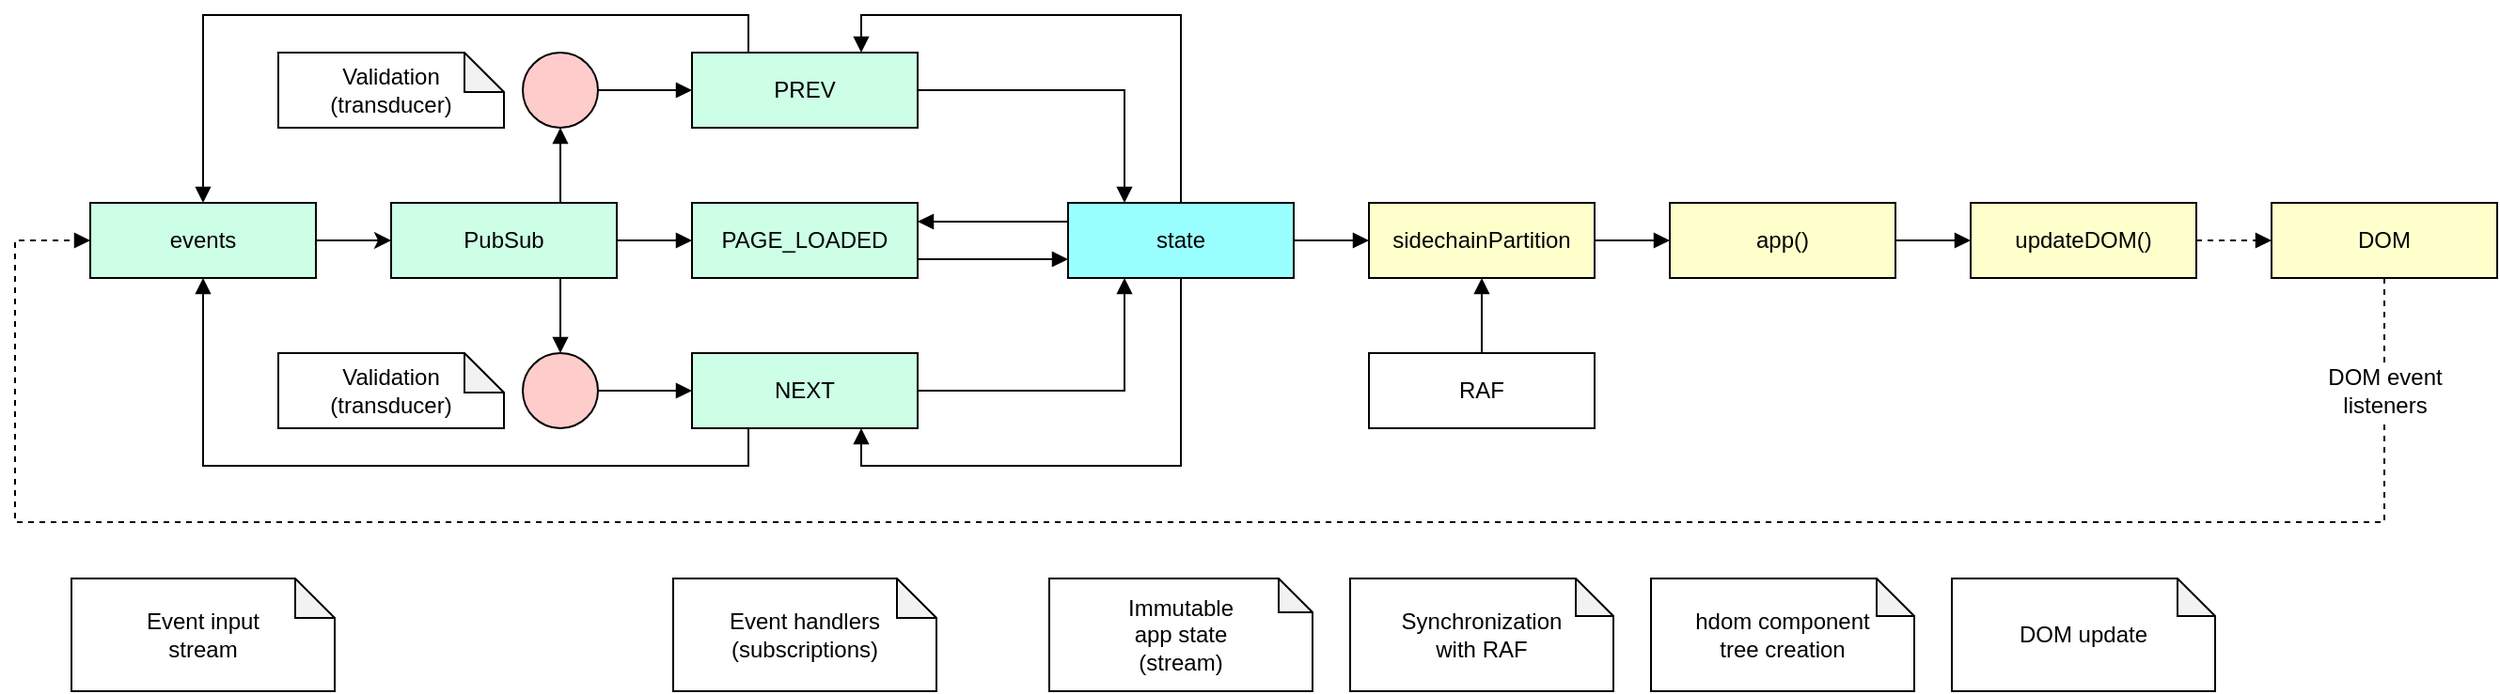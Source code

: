 <mxfile version="12.2.8" type="device" pages="1"><diagram id="Wb9GEvmt0jXfMTJuUeue" name="Page-1"><mxGraphModel dx="2742" dy="1360" grid="1" gridSize="10" guides="1" tooltips="1" connect="1" arrows="1" fold="1" page="1" pageScale="1" pageWidth="850" pageHeight="1100" math="0" shadow="0"><root><mxCell id="0"/><mxCell id="1" parent="0"/><mxCell id="v0xNbyo61Bk1Ytxns87N-11" style="edgeStyle=orthogonalEdgeStyle;rounded=0;orthogonalLoop=1;jettySize=auto;html=1;exitX=1;exitY=0.5;exitDx=0;exitDy=0;entryX=0;entryY=0.5;entryDx=0;entryDy=0;" edge="1" parent="1" source="v0xNbyo61Bk1Ytxns87N-1" target="v0xNbyo61Bk1Ytxns87N-4"><mxGeometry relative="1" as="geometry"/></mxCell><mxCell id="v0xNbyo61Bk1Ytxns87N-1" value="events" style="rounded=0;whiteSpace=wrap;html=1;fillColor=#CCFFE6;" vertex="1" parent="1"><mxGeometry x="-120" y="120" width="120" height="40" as="geometry"/></mxCell><mxCell id="v0xNbyo61Bk1Ytxns87N-15" style="edgeStyle=orthogonalEdgeStyle;rounded=0;orthogonalLoop=1;jettySize=auto;html=1;exitX=1;exitY=0.5;exitDx=0;exitDy=0;entryX=0;entryY=0.5;entryDx=0;entryDy=0;endArrow=block;endFill=1;" edge="1" parent="1" source="v0xNbyo61Bk1Ytxns87N-2" target="v0xNbyo61Bk1Ytxns87N-8"><mxGeometry relative="1" as="geometry"/></mxCell><mxCell id="v0xNbyo61Bk1Ytxns87N-19" style="edgeStyle=orthogonalEdgeStyle;rounded=0;orthogonalLoop=1;jettySize=auto;html=1;exitX=0.5;exitY=0;exitDx=0;exitDy=0;entryX=0.75;entryY=0;entryDx=0;entryDy=0;endArrow=block;endFill=1;" edge="1" parent="1" source="v0xNbyo61Bk1Ytxns87N-2" target="v0xNbyo61Bk1Ytxns87N-6"><mxGeometry relative="1" as="geometry"/></mxCell><mxCell id="v0xNbyo61Bk1Ytxns87N-28" style="edgeStyle=orthogonalEdgeStyle;rounded=0;orthogonalLoop=1;jettySize=auto;html=1;exitX=0;exitY=0.25;exitDx=0;exitDy=0;entryX=1;entryY=0.25;entryDx=0;entryDy=0;endArrow=block;endFill=1;" edge="1" parent="1" source="v0xNbyo61Bk1Ytxns87N-2" target="v0xNbyo61Bk1Ytxns87N-7"><mxGeometry relative="1" as="geometry"/></mxCell><mxCell id="v0xNbyo61Bk1Ytxns87N-31" style="edgeStyle=orthogonalEdgeStyle;rounded=0;orthogonalLoop=1;jettySize=auto;html=1;exitX=0.5;exitY=1;exitDx=0;exitDy=0;entryX=0.75;entryY=1;entryDx=0;entryDy=0;endArrow=block;endFill=1;" edge="1" parent="1" source="v0xNbyo61Bk1Ytxns87N-2" target="v0xNbyo61Bk1Ytxns87N-5"><mxGeometry relative="1" as="geometry"/></mxCell><mxCell id="v0xNbyo61Bk1Ytxns87N-2" value="state" style="rounded=0;whiteSpace=wrap;html=1;fillColor=#99FFFF;" vertex="1" parent="1"><mxGeometry x="400" y="120" width="120" height="40" as="geometry"/></mxCell><mxCell id="v0xNbyo61Bk1Ytxns87N-18" style="edgeStyle=orthogonalEdgeStyle;rounded=0;orthogonalLoop=1;jettySize=auto;html=1;exitX=0.5;exitY=0;exitDx=0;exitDy=0;entryX=0.5;entryY=1;entryDx=0;entryDy=0;endArrow=block;endFill=1;" edge="1" parent="1" source="v0xNbyo61Bk1Ytxns87N-3" target="v0xNbyo61Bk1Ytxns87N-8"><mxGeometry relative="1" as="geometry"/></mxCell><mxCell id="v0xNbyo61Bk1Ytxns87N-3" value="RAF" style="rounded=0;whiteSpace=wrap;html=1;" vertex="1" parent="1"><mxGeometry x="560" y="200" width="120" height="40" as="geometry"/></mxCell><mxCell id="v0xNbyo61Bk1Ytxns87N-25" style="edgeStyle=orthogonalEdgeStyle;rounded=0;orthogonalLoop=1;jettySize=auto;html=1;exitX=1;exitY=0.5;exitDx=0;exitDy=0;entryX=0;entryY=0.5;entryDx=0;entryDy=0;endArrow=block;endFill=1;" edge="1" parent="1" source="v0xNbyo61Bk1Ytxns87N-4" target="v0xNbyo61Bk1Ytxns87N-7"><mxGeometry relative="1" as="geometry"/></mxCell><mxCell id="v0xNbyo61Bk1Ytxns87N-48" style="edgeStyle=orthogonalEdgeStyle;rounded=0;orthogonalLoop=1;jettySize=auto;html=1;exitX=0.75;exitY=0;exitDx=0;exitDy=0;entryX=0.5;entryY=1;entryDx=0;entryDy=0;endArrow=block;endFill=1;" edge="1" parent="1" source="v0xNbyo61Bk1Ytxns87N-4" target="v0xNbyo61Bk1Ytxns87N-46"><mxGeometry relative="1" as="geometry"/></mxCell><mxCell id="v0xNbyo61Bk1Ytxns87N-51" style="edgeStyle=orthogonalEdgeStyle;rounded=0;orthogonalLoop=1;jettySize=auto;html=1;exitX=0.75;exitY=1;exitDx=0;exitDy=0;entryX=0.5;entryY=0;entryDx=0;entryDy=0;endArrow=block;endFill=1;" edge="1" parent="1" source="v0xNbyo61Bk1Ytxns87N-4" target="v0xNbyo61Bk1Ytxns87N-50"><mxGeometry relative="1" as="geometry"/></mxCell><mxCell id="v0xNbyo61Bk1Ytxns87N-4" value="PubSub" style="rounded=0;whiteSpace=wrap;html=1;fillColor=#CCFFE6;" vertex="1" parent="1"><mxGeometry x="40" y="120" width="120" height="40" as="geometry"/></mxCell><mxCell id="v0xNbyo61Bk1Ytxns87N-30" style="edgeStyle=orthogonalEdgeStyle;rounded=0;orthogonalLoop=1;jettySize=auto;html=1;exitX=1;exitY=0.5;exitDx=0;exitDy=0;entryX=0.25;entryY=1;entryDx=0;entryDy=0;endArrow=block;endFill=1;" edge="1" parent="1" source="v0xNbyo61Bk1Ytxns87N-5" target="v0xNbyo61Bk1Ytxns87N-2"><mxGeometry relative="1" as="geometry"/></mxCell><mxCell id="v0xNbyo61Bk1Ytxns87N-32" style="edgeStyle=orthogonalEdgeStyle;rounded=0;orthogonalLoop=1;jettySize=auto;html=1;exitX=0.25;exitY=1;exitDx=0;exitDy=0;entryX=0.5;entryY=1;entryDx=0;entryDy=0;endArrow=block;endFill=1;" edge="1" parent="1" source="v0xNbyo61Bk1Ytxns87N-5" target="v0xNbyo61Bk1Ytxns87N-1"><mxGeometry relative="1" as="geometry"/></mxCell><mxCell id="v0xNbyo61Bk1Ytxns87N-5" value="NEXT" style="rounded=0;whiteSpace=wrap;html=1;fillColor=#CCFFE6;" vertex="1" parent="1"><mxGeometry x="200" y="200" width="120" height="40" as="geometry"/></mxCell><mxCell id="v0xNbyo61Bk1Ytxns87N-23" style="edgeStyle=orthogonalEdgeStyle;rounded=0;orthogonalLoop=1;jettySize=auto;html=1;exitX=1;exitY=0.5;exitDx=0;exitDy=0;entryX=0.25;entryY=0;entryDx=0;entryDy=0;endArrow=block;endFill=1;" edge="1" parent="1" source="v0xNbyo61Bk1Ytxns87N-6" target="v0xNbyo61Bk1Ytxns87N-2"><mxGeometry relative="1" as="geometry"/></mxCell><mxCell id="v0xNbyo61Bk1Ytxns87N-33" style="edgeStyle=orthogonalEdgeStyle;rounded=0;orthogonalLoop=1;jettySize=auto;html=1;exitX=0.25;exitY=0;exitDx=0;exitDy=0;endArrow=block;endFill=1;" edge="1" parent="1" source="v0xNbyo61Bk1Ytxns87N-6" target="v0xNbyo61Bk1Ytxns87N-1"><mxGeometry relative="1" as="geometry"/></mxCell><mxCell id="v0xNbyo61Bk1Ytxns87N-6" value="PREV" style="rounded=0;whiteSpace=wrap;html=1;fillColor=#CCFFE6;" vertex="1" parent="1"><mxGeometry x="200" y="40" width="120" height="40" as="geometry"/></mxCell><mxCell id="v0xNbyo61Bk1Ytxns87N-27" style="edgeStyle=orthogonalEdgeStyle;rounded=0;orthogonalLoop=1;jettySize=auto;html=1;exitX=1;exitY=0.75;exitDx=0;exitDy=0;entryX=0;entryY=0.75;entryDx=0;entryDy=0;endArrow=block;endFill=1;" edge="1" parent="1" source="v0xNbyo61Bk1Ytxns87N-7" target="v0xNbyo61Bk1Ytxns87N-2"><mxGeometry relative="1" as="geometry"/></mxCell><mxCell id="v0xNbyo61Bk1Ytxns87N-7" value="PAGE_LOADED" style="rounded=0;whiteSpace=wrap;html=1;fillColor=#CCFFE6;" vertex="1" parent="1"><mxGeometry x="200" y="120" width="120" height="40" as="geometry"/></mxCell><mxCell id="v0xNbyo61Bk1Ytxns87N-16" style="edgeStyle=orthogonalEdgeStyle;rounded=0;orthogonalLoop=1;jettySize=auto;html=1;exitX=1;exitY=0.5;exitDx=0;exitDy=0;entryX=0;entryY=0.5;entryDx=0;entryDy=0;endArrow=block;endFill=1;" edge="1" parent="1" source="v0xNbyo61Bk1Ytxns87N-8" target="v0xNbyo61Bk1Ytxns87N-9"><mxGeometry relative="1" as="geometry"/></mxCell><mxCell id="v0xNbyo61Bk1Ytxns87N-8" value="sidechainPartition" style="rounded=0;whiteSpace=wrap;html=1;fillColor=#FFFFCC;" vertex="1" parent="1"><mxGeometry x="560" y="120" width="120" height="40" as="geometry"/></mxCell><mxCell id="v0xNbyo61Bk1Ytxns87N-17" style="edgeStyle=orthogonalEdgeStyle;rounded=0;orthogonalLoop=1;jettySize=auto;html=1;exitX=1;exitY=0.5;exitDx=0;exitDy=0;entryX=0;entryY=0.5;entryDx=0;entryDy=0;endArrow=block;endFill=1;" edge="1" parent="1" source="v0xNbyo61Bk1Ytxns87N-9" target="v0xNbyo61Bk1Ytxns87N-10"><mxGeometry relative="1" as="geometry"/></mxCell><mxCell id="v0xNbyo61Bk1Ytxns87N-9" value="app()" style="rounded=0;whiteSpace=wrap;html=1;fillColor=#FFFFCC;" vertex="1" parent="1"><mxGeometry x="720" y="120" width="120" height="40" as="geometry"/></mxCell><mxCell id="v0xNbyo61Bk1Ytxns87N-42" style="edgeStyle=orthogonalEdgeStyle;rounded=0;orthogonalLoop=1;jettySize=auto;html=1;exitX=1;exitY=0.5;exitDx=0;exitDy=0;entryX=0;entryY=0.5;entryDx=0;entryDy=0;dashed=1;endArrow=block;endFill=1;" edge="1" parent="1" source="v0xNbyo61Bk1Ytxns87N-10" target="v0xNbyo61Bk1Ytxns87N-35"><mxGeometry relative="1" as="geometry"/></mxCell><mxCell id="v0xNbyo61Bk1Ytxns87N-10" value="updateDOM()" style="rounded=0;whiteSpace=wrap;html=1;fillColor=#FFFFCC;" vertex="1" parent="1"><mxGeometry x="880" y="120" width="120" height="40" as="geometry"/></mxCell><mxCell id="v0xNbyo61Bk1Ytxns87N-36" style="edgeStyle=orthogonalEdgeStyle;rounded=0;orthogonalLoop=1;jettySize=auto;html=1;exitX=0.5;exitY=1;exitDx=0;exitDy=0;entryX=0;entryY=0.5;entryDx=0;entryDy=0;dashed=1;endArrow=block;endFill=1;" edge="1" parent="1" source="v0xNbyo61Bk1Ytxns87N-35" target="v0xNbyo61Bk1Ytxns87N-1"><mxGeometry relative="1" as="geometry"><Array as="points"><mxPoint x="1100" y="290"/><mxPoint x="-160" y="290"/><mxPoint x="-160" y="140"/></Array></mxGeometry></mxCell><mxCell id="v0xNbyo61Bk1Ytxns87N-44" value="DOM event&lt;br&gt;listeners" style="text;html=1;resizable=0;points=[];align=center;verticalAlign=middle;labelBackgroundColor=#ffffff;" vertex="1" connectable="0" parent="v0xNbyo61Bk1Ytxns87N-36"><mxGeometry x="-0.932" y="2" relative="1" as="geometry"><mxPoint x="-2" y="6" as="offset"/></mxGeometry></mxCell><mxCell id="v0xNbyo61Bk1Ytxns87N-35" value="DOM" style="rounded=0;whiteSpace=wrap;html=1;fillColor=#FFFFCC;" vertex="1" parent="1"><mxGeometry x="1040" y="120" width="120" height="40" as="geometry"/></mxCell><mxCell id="v0xNbyo61Bk1Ytxns87N-37" value="Event handlers&lt;br&gt;(subscriptions)" style="shape=note;whiteSpace=wrap;html=1;backgroundOutline=1;darkOpacity=0.05;fillColor=#FFFFFF;size=21;" vertex="1" parent="1"><mxGeometry x="190" y="320" width="140" height="60" as="geometry"/></mxCell><mxCell id="v0xNbyo61Bk1Ytxns87N-38" value="Immutable&lt;br&gt;app state&lt;br&gt;(stream)" style="shape=note;whiteSpace=wrap;html=1;backgroundOutline=1;darkOpacity=0.05;fillColor=#FFFFFF;size=18;" vertex="1" parent="1"><mxGeometry x="390" y="320" width="140" height="60" as="geometry"/></mxCell><mxCell id="v0xNbyo61Bk1Ytxns87N-39" value="Synchronization&lt;br&gt;with RAF" style="shape=note;whiteSpace=wrap;html=1;backgroundOutline=1;darkOpacity=0.05;fillColor=#FFFFFF;size=20;" vertex="1" parent="1"><mxGeometry x="550" y="320" width="140" height="60" as="geometry"/></mxCell><mxCell id="v0xNbyo61Bk1Ytxns87N-40" value="hdom component&lt;br&gt;tree creation" style="shape=note;whiteSpace=wrap;html=1;backgroundOutline=1;darkOpacity=0.05;fillColor=#FFFFFF;size=20;" vertex="1" parent="1"><mxGeometry x="710" y="320" width="140" height="60" as="geometry"/></mxCell><mxCell id="v0xNbyo61Bk1Ytxns87N-41" value="DOM update" style="shape=note;whiteSpace=wrap;html=1;backgroundOutline=1;darkOpacity=0.05;fillColor=#FFFFFF;size=20;" vertex="1" parent="1"><mxGeometry x="870" y="320" width="140" height="60" as="geometry"/></mxCell><mxCell id="v0xNbyo61Bk1Ytxns87N-45" value="Event input&lt;br&gt;stream" style="shape=note;whiteSpace=wrap;html=1;backgroundOutline=1;darkOpacity=0.05;fillColor=#FFFFFF;size=21;" vertex="1" parent="1"><mxGeometry x="-130" y="320" width="140" height="60" as="geometry"/></mxCell><mxCell id="v0xNbyo61Bk1Ytxns87N-49" style="edgeStyle=orthogonalEdgeStyle;rounded=0;orthogonalLoop=1;jettySize=auto;html=1;exitX=1;exitY=0.5;exitDx=0;exitDy=0;entryX=0;entryY=0.5;entryDx=0;entryDy=0;endArrow=block;endFill=1;" edge="1" parent="1" source="v0xNbyo61Bk1Ytxns87N-46" target="v0xNbyo61Bk1Ytxns87N-6"><mxGeometry relative="1" as="geometry"/></mxCell><mxCell id="v0xNbyo61Bk1Ytxns87N-46" value="" style="ellipse;whiteSpace=wrap;html=1;fillColor=#FFCCCC;" vertex="1" parent="1"><mxGeometry x="110" y="40" width="40" height="40" as="geometry"/></mxCell><mxCell id="v0xNbyo61Bk1Ytxns87N-52" style="edgeStyle=orthogonalEdgeStyle;rounded=0;orthogonalLoop=1;jettySize=auto;html=1;exitX=1;exitY=0.5;exitDx=0;exitDy=0;entryX=0;entryY=0.5;entryDx=0;entryDy=0;endArrow=block;endFill=1;" edge="1" parent="1" source="v0xNbyo61Bk1Ytxns87N-50" target="v0xNbyo61Bk1Ytxns87N-5"><mxGeometry relative="1" as="geometry"/></mxCell><mxCell id="v0xNbyo61Bk1Ytxns87N-50" value="" style="ellipse;whiteSpace=wrap;html=1;fillColor=#FFCCCC;" vertex="1" parent="1"><mxGeometry x="110" y="200" width="40" height="40" as="geometry"/></mxCell><mxCell id="v0xNbyo61Bk1Ytxns87N-53" value="Validation&lt;br&gt;(transducer)" style="shape=note;whiteSpace=wrap;html=1;backgroundOutline=1;darkOpacity=0.05;fillColor=#FFFFFF;size=21;" vertex="1" parent="1"><mxGeometry x="-20" y="200" width="120" height="40" as="geometry"/></mxCell><mxCell id="v0xNbyo61Bk1Ytxns87N-54" value="Validation&lt;br&gt;(transducer)" style="shape=note;whiteSpace=wrap;html=1;backgroundOutline=1;darkOpacity=0.05;fillColor=#FFFFFF;size=21;" vertex="1" parent="1"><mxGeometry x="-20" y="40" width="120" height="40" as="geometry"/></mxCell></root></mxGraphModel></diagram></mxfile>